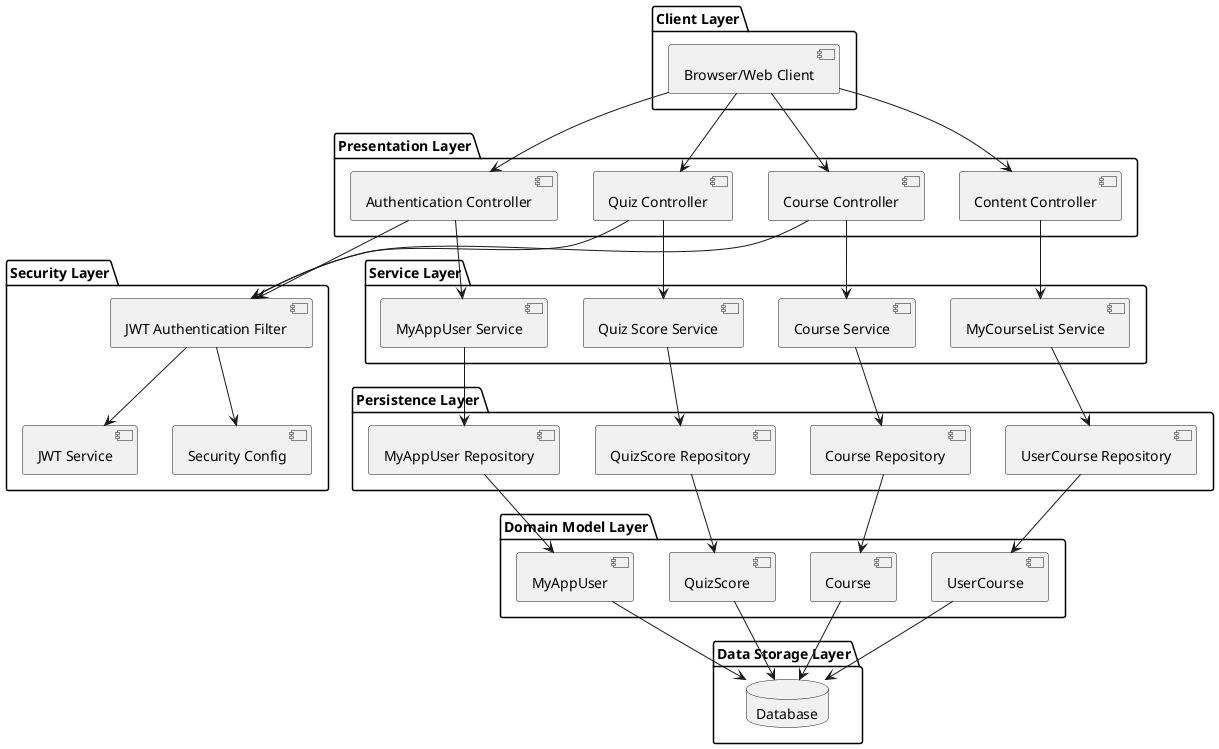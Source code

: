 @startuml
skinparam line type polyline
package "Client Layer" {
    [Browser/Web Client] as B
}
package "Presentation Layer" {
    [Authentication Controller] as C1
    [Course Controller] as C2
    [Quiz Controller] as C3
    [Content Controller] as C4
}
package "Security Layer" {
    [JWT Authentication Filter] as S1
    [JWT Service] as S2
    [Security Config] as S3
}
package "Service Layer" {
    [MyAppUser Service] as SV1
    [Course Service] as SV2
    [Quiz Score Service] as SV3
    [MyCourseList Service] as SV4
}
package "Persistence Layer" {
    [MyAppUser Repository] as R1
    [Course Repository] as R2
    [QuizScore Repository] as R3
    [UserCourse Repository] as R4
}
package "Domain Model Layer" {
    [MyAppUser] as D1
    [Course] as D2
    [QuizScore] as D3
    [UserCourse] as D4
}
package "Data Storage Layer" {
    database "Database" as DB
}
B --> C1
B --> C2
B --> C3
B --> C4
C1 --> S1
C2 --> S1
C3 --> S1
S1 --> S2
S1 --> S3
C1 --> SV1
C2 --> SV2
C3 --> SV3
C4 --> SV4
SV1 --> R1
SV2 --> R2
SV3 --> R3
SV4 --> R4
R1 --> D1
R2 --> D2
R3 --> D3
R4 --> D4
D1 --> DB
D2 --> DB
D3 --> DB
D4 --> DB
@enduml

